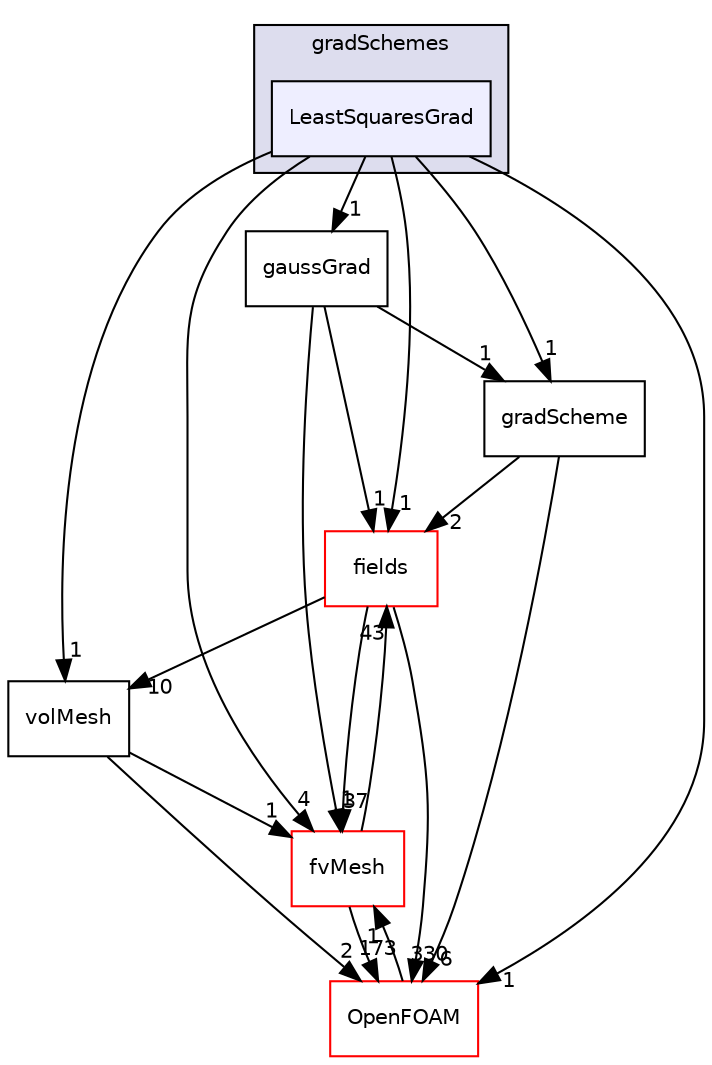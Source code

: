 digraph "src/finiteVolume/finiteVolume/gradSchemes/LeastSquaresGrad" {
  bgcolor=transparent;
  compound=true
  node [ fontsize="10", fontname="Helvetica"];
  edge [ labelfontsize="10", labelfontname="Helvetica"];
  subgraph clusterdir_211d73fd6015a334f4cd90c9fb88c421 {
    graph [ bgcolor="#ddddee", pencolor="black", label="gradSchemes" fontname="Helvetica", fontsize="10", URL="dir_211d73fd6015a334f4cd90c9fb88c421.html"]
  dir_a9b56d32af131ce544d3e9340bd38699 [shape=box, label="LeastSquaresGrad", style="filled", fillcolor="#eeeeff", pencolor="black", URL="dir_a9b56d32af131ce544d3e9340bd38699.html"];
  }
  dir_25ab4a83a983f7bb7a38b7f63bb141b7 [shape=box label="fields" color="red" URL="dir_25ab4a83a983f7bb7a38b7f63bb141b7.html"];
  dir_1a4209badf8dc5d7c181708103efea60 [shape=box label="volMesh" URL="dir_1a4209badf8dc5d7c181708103efea60.html"];
  dir_88d539e89933277658cec4fd08ce15b4 [shape=box label="gaussGrad" URL="dir_88d539e89933277658cec4fd08ce15b4.html"];
  dir_c382fa095c9c33d8673c0dd60aaef275 [shape=box label="fvMesh" color="red" URL="dir_c382fa095c9c33d8673c0dd60aaef275.html"];
  dir_34f6fdac462f96b744b53870896d634e [shape=box label="gradScheme" URL="dir_34f6fdac462f96b744b53870896d634e.html"];
  dir_c5473ff19b20e6ec4dfe5c310b3778a8 [shape=box label="OpenFOAM" color="red" URL="dir_c5473ff19b20e6ec4dfe5c310b3778a8.html"];
  dir_25ab4a83a983f7bb7a38b7f63bb141b7->dir_1a4209badf8dc5d7c181708103efea60 [headlabel="10", labeldistance=1.5 headhref="dir_000917_001246.html"];
  dir_25ab4a83a983f7bb7a38b7f63bb141b7->dir_c382fa095c9c33d8673c0dd60aaef275 [headlabel="37", labeldistance=1.5 headhref="dir_000917_001100.html"];
  dir_25ab4a83a983f7bb7a38b7f63bb141b7->dir_c5473ff19b20e6ec4dfe5c310b3778a8 [headlabel="330", labeldistance=1.5 headhref="dir_000917_001873.html"];
  dir_1a4209badf8dc5d7c181708103efea60->dir_c382fa095c9c33d8673c0dd60aaef275 [headlabel="1", labeldistance=1.5 headhref="dir_001246_001100.html"];
  dir_1a4209badf8dc5d7c181708103efea60->dir_c5473ff19b20e6ec4dfe5c310b3778a8 [headlabel="2", labeldistance=1.5 headhref="dir_001246_001873.html"];
  dir_88d539e89933277658cec4fd08ce15b4->dir_25ab4a83a983f7bb7a38b7f63bb141b7 [headlabel="1", labeldistance=1.5 headhref="dir_001070_000917.html"];
  dir_88d539e89933277658cec4fd08ce15b4->dir_c382fa095c9c33d8673c0dd60aaef275 [headlabel="1", labeldistance=1.5 headhref="dir_001070_001100.html"];
  dir_88d539e89933277658cec4fd08ce15b4->dir_34f6fdac462f96b744b53870896d634e [headlabel="1", labeldistance=1.5 headhref="dir_001070_001071.html"];
  dir_c382fa095c9c33d8673c0dd60aaef275->dir_25ab4a83a983f7bb7a38b7f63bb141b7 [headlabel="43", labeldistance=1.5 headhref="dir_001100_000917.html"];
  dir_c382fa095c9c33d8673c0dd60aaef275->dir_c5473ff19b20e6ec4dfe5c310b3778a8 [headlabel="173", labeldistance=1.5 headhref="dir_001100_001873.html"];
  dir_34f6fdac462f96b744b53870896d634e->dir_25ab4a83a983f7bb7a38b7f63bb141b7 [headlabel="2", labeldistance=1.5 headhref="dir_001071_000917.html"];
  dir_34f6fdac462f96b744b53870896d634e->dir_c5473ff19b20e6ec4dfe5c310b3778a8 [headlabel="6", labeldistance=1.5 headhref="dir_001071_001873.html"];
  dir_c5473ff19b20e6ec4dfe5c310b3778a8->dir_c382fa095c9c33d8673c0dd60aaef275 [headlabel="1", labeldistance=1.5 headhref="dir_001873_001100.html"];
  dir_a9b56d32af131ce544d3e9340bd38699->dir_25ab4a83a983f7bb7a38b7f63bb141b7 [headlabel="1", labeldistance=1.5 headhref="dir_001073_000917.html"];
  dir_a9b56d32af131ce544d3e9340bd38699->dir_1a4209badf8dc5d7c181708103efea60 [headlabel="1", labeldistance=1.5 headhref="dir_001073_001246.html"];
  dir_a9b56d32af131ce544d3e9340bd38699->dir_88d539e89933277658cec4fd08ce15b4 [headlabel="1", labeldistance=1.5 headhref="dir_001073_001070.html"];
  dir_a9b56d32af131ce544d3e9340bd38699->dir_c382fa095c9c33d8673c0dd60aaef275 [headlabel="4", labeldistance=1.5 headhref="dir_001073_001100.html"];
  dir_a9b56d32af131ce544d3e9340bd38699->dir_34f6fdac462f96b744b53870896d634e [headlabel="1", labeldistance=1.5 headhref="dir_001073_001071.html"];
  dir_a9b56d32af131ce544d3e9340bd38699->dir_c5473ff19b20e6ec4dfe5c310b3778a8 [headlabel="1", labeldistance=1.5 headhref="dir_001073_001873.html"];
}
